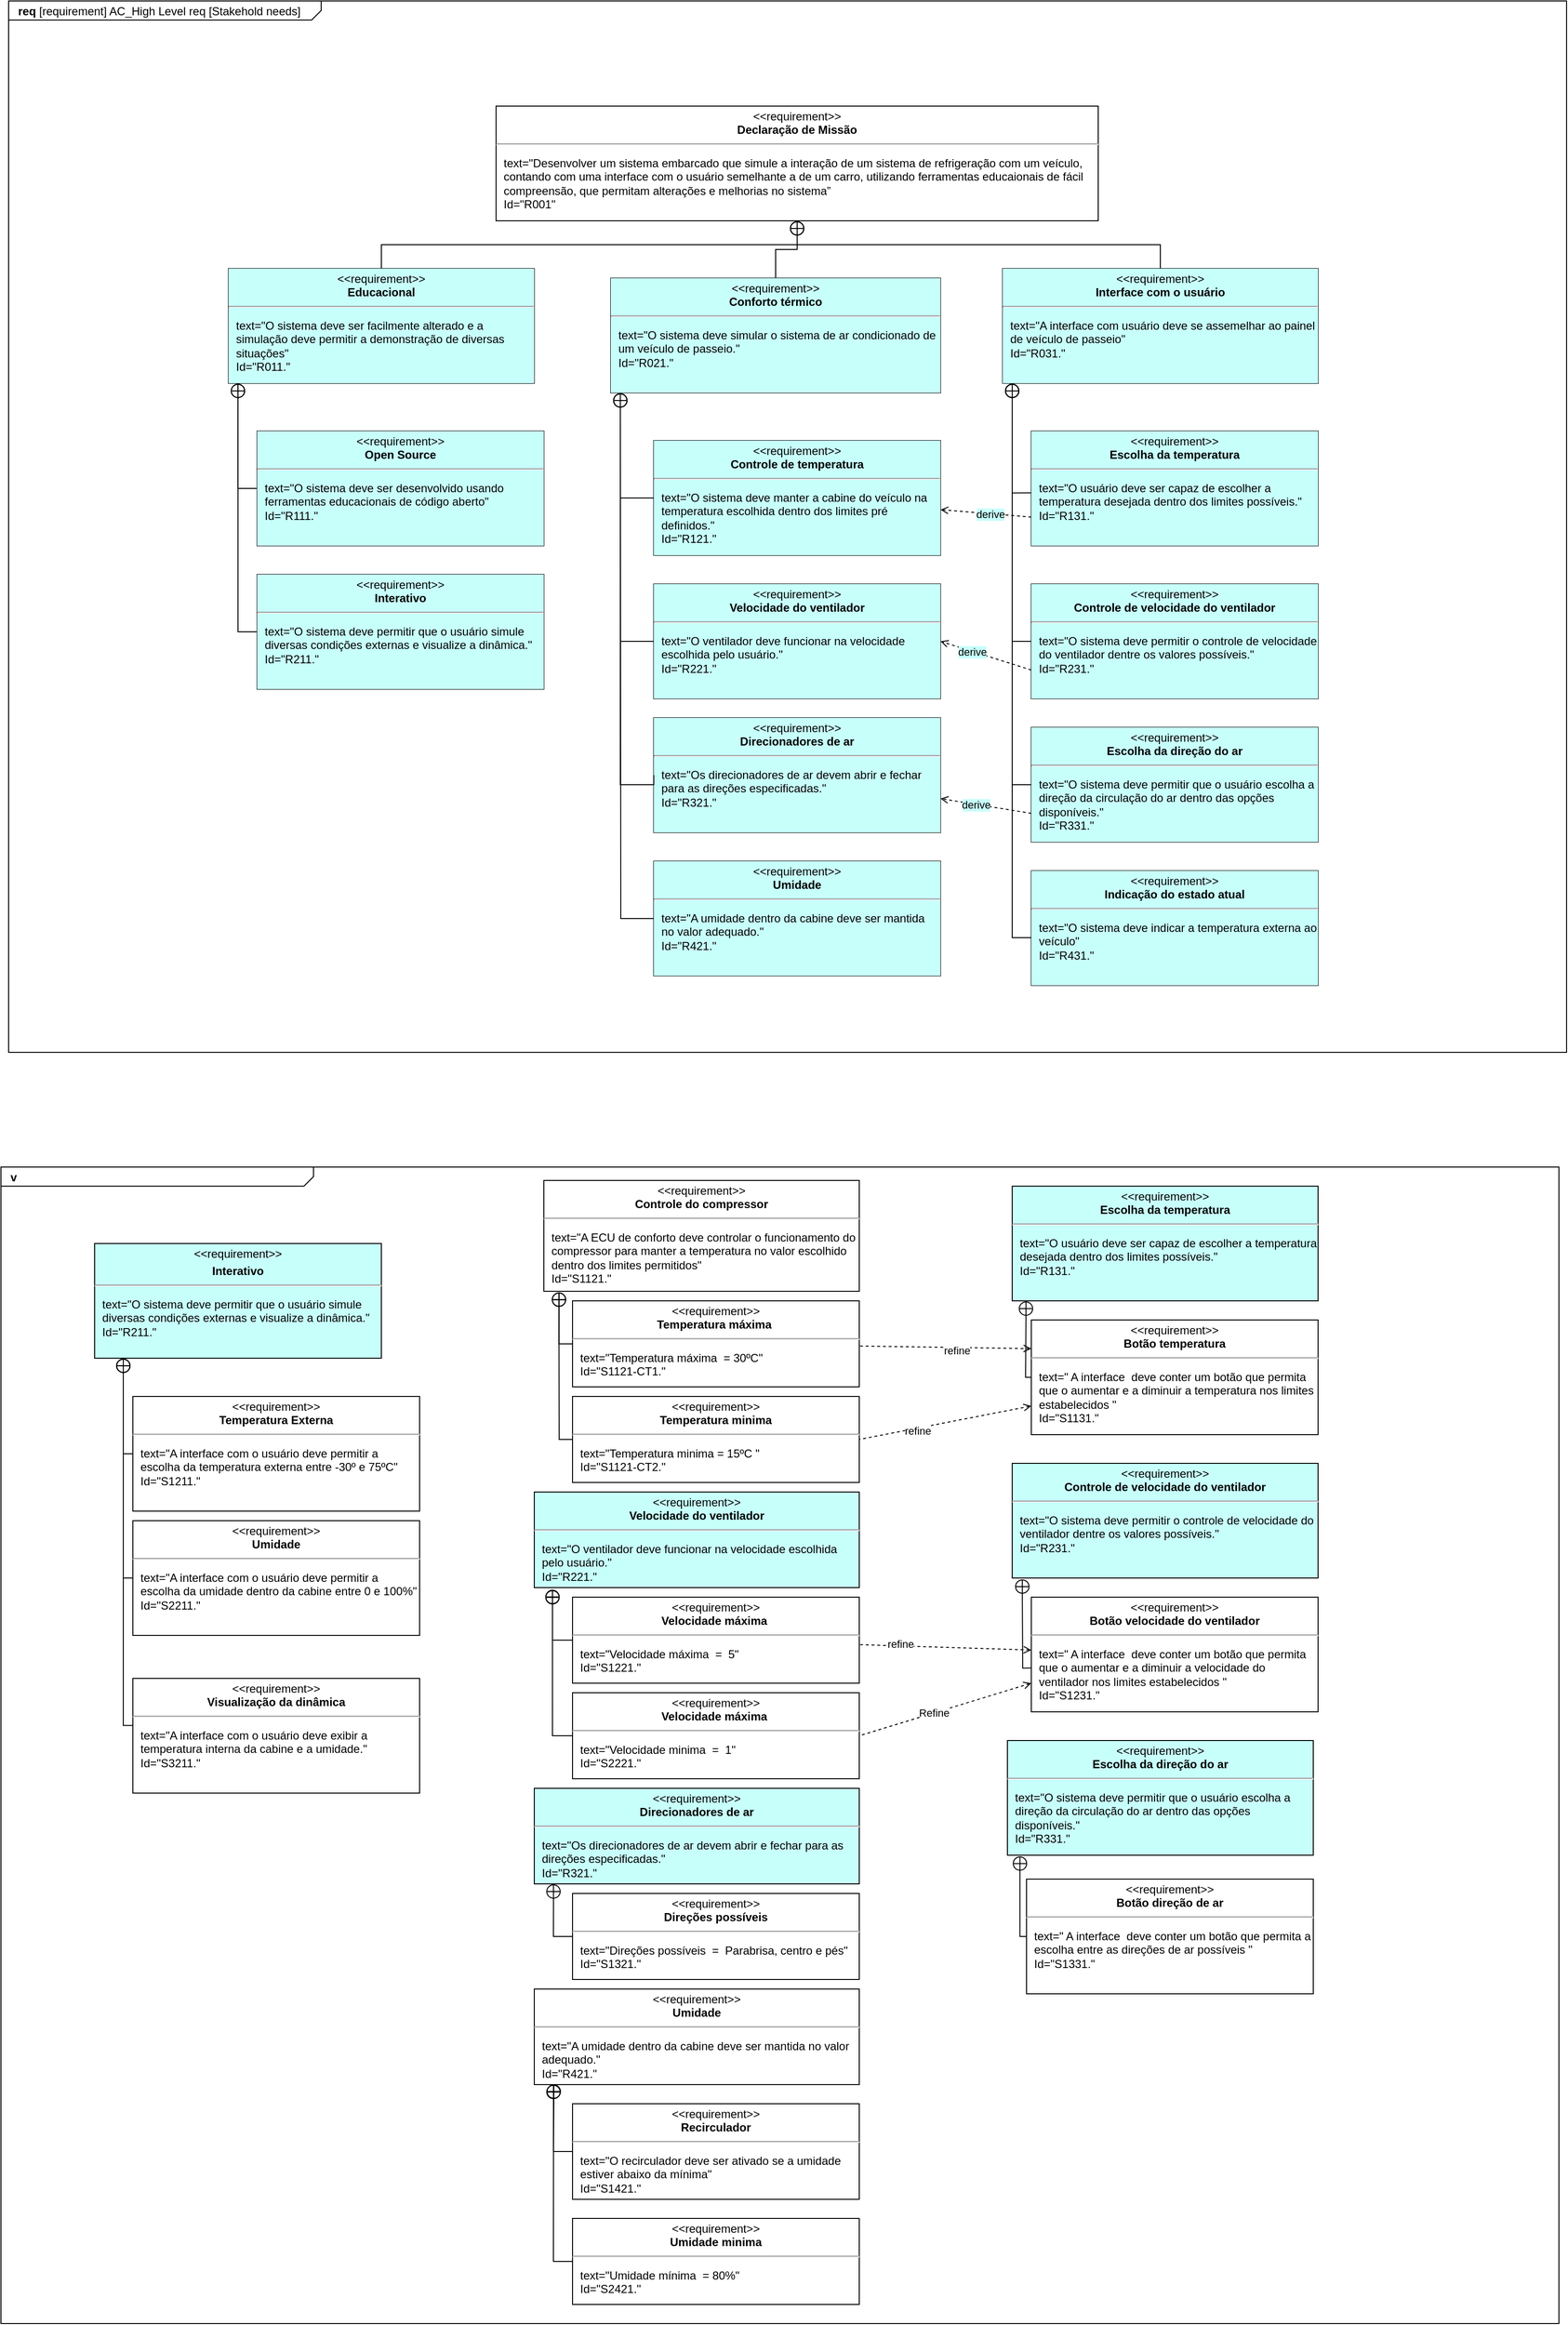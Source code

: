 <mxfile version="15.8.3" type="github">
  <diagram name="Page-1" id="929967ad-93f9-6ef4-fab6-5d389245f69c">
    <mxGraphModel dx="1673" dy="896" grid="1" gridSize="10" guides="1" tooltips="1" connect="1" arrows="1" fold="1" page="1" pageScale="1.5" pageWidth="1169" pageHeight="826" background="none" math="0" shadow="0">
      <root>
        <mxCell id="0" style=";html=1;" />
        <mxCell id="1" style=";html=1;" parent="0" />
        <mxCell id="0hMe8zT--C_qmLiAyMyf-45" value="&lt;p style=&quot;margin: 0px ; margin-top: 4px ; margin-left: 10px ; text-align: left&quot;&gt;&lt;b&gt;v&lt;/b&gt;&lt;/p&gt;" style="html=1;strokeWidth=1;shape=mxgraph.sysml.package;html=1;overflow=fill;whiteSpace=wrap;fillColor=none;gradientColor=none;fontSize=12;align=center;labelX=327.64;" parent="1" vertex="1">
          <mxGeometry x="62" y="1270" width="1630" height="1210" as="geometry" />
        </mxCell>
        <mxCell id="1672d66443f91eb5-1" value="&lt;p style=&quot;margin: 0px ; margin-top: 4px ; margin-left: 10px ; text-align: left&quot;&gt;&lt;b&gt;req&lt;/b&gt;&amp;nbsp;[requirement] AC_High Level req [Stakehold needs]&lt;/p&gt;" style="html=1;strokeWidth=1;shape=mxgraph.sysml.package;html=1;overflow=fill;whiteSpace=wrap;fillColor=none;gradientColor=none;fontSize=12;align=center;labelX=327.64;" parent="1" vertex="1">
          <mxGeometry x="70" y="50" width="1630" height="1100" as="geometry" />
        </mxCell>
        <mxCell id="0hMe8zT--C_qmLiAyMyf-6" style="edgeStyle=orthogonalEdgeStyle;rounded=0;orthogonalLoop=1;jettySize=auto;html=1;endArrow=none;endFill=0;startArrow=circlePlus;startFill=0;labelBackgroundColor=#C7FFFB;" parent="1" source="0hMe8zT--C_qmLiAyMyf-1" target="0hMe8zT--C_qmLiAyMyf-4" edge="1">
          <mxGeometry relative="1" as="geometry" />
        </mxCell>
        <mxCell id="0hMe8zT--C_qmLiAyMyf-8" style="edgeStyle=orthogonalEdgeStyle;rounded=0;orthogonalLoop=1;jettySize=auto;html=1;entryX=0.5;entryY=0;entryDx=0;entryDy=0;startArrow=circlePlus;startFill=0;endArrow=none;endFill=0;labelBackgroundColor=#C7FFFB;" parent="1" source="0hMe8zT--C_qmLiAyMyf-1" target="0hMe8zT--C_qmLiAyMyf-5" edge="1">
          <mxGeometry relative="1" as="geometry" />
        </mxCell>
        <mxCell id="0hMe8zT--C_qmLiAyMyf-9" style="edgeStyle=orthogonalEdgeStyle;rounded=0;orthogonalLoop=1;jettySize=auto;html=1;startArrow=circlePlus;startFill=0;endArrow=none;endFill=0;labelBackgroundColor=#C7FFFB;" parent="1" source="0hMe8zT--C_qmLiAyMyf-1" target="0hMe8zT--C_qmLiAyMyf-2" edge="1">
          <mxGeometry relative="1" as="geometry" />
        </mxCell>
        <mxCell id="0hMe8zT--C_qmLiAyMyf-1" value="&lt;p style=&quot;margin: 0px ; margin-top: 4px ; text-align: center&quot;&gt;&amp;lt;&amp;lt;requirement&amp;gt;&amp;gt;&lt;br&gt;&lt;b&gt;Declaração de Missão&lt;/b&gt;&lt;/p&gt;&lt;hr&gt;&lt;p&gt;&lt;/p&gt;&lt;p style=&quot;margin: 0px ; margin-left: 8px ; text-align: left&quot;&gt;text=&quot;Desenvolver um sistema embarcado que simule a interação de um sistema de refrigeração com um veículo, contando com uma interface com o usuário semelhante a de um carro, utilizando ferramentas educaionais de fácil compreensão, que permitam alterações e melhorias no sistema”&lt;br&gt;Id=&quot;R001&quot;&lt;/p&gt;" style="shape=rect;overflow=fill;html=1;whiteSpace=wrap;align=center;" parent="1" vertex="1">
          <mxGeometry x="580" y="160" width="630" height="120" as="geometry" />
        </mxCell>
        <mxCell id="0hMe8zT--C_qmLiAyMyf-35" style="edgeStyle=orthogonalEdgeStyle;rounded=0;orthogonalLoop=1;jettySize=auto;html=1;entryX=0;entryY=0.5;entryDx=0;entryDy=0;startArrow=circlePlus;startFill=0;endArrow=none;endFill=0;exitX=0.031;exitY=1;exitDx=0;exitDy=0;exitPerimeter=0;labelBackgroundColor=#C7FFFB;" parent="1" source="0hMe8zT--C_qmLiAyMyf-2" target="0hMe8zT--C_qmLiAyMyf-32" edge="1">
          <mxGeometry relative="1" as="geometry">
            <mxPoint x="310" y="460" as="sourcePoint" />
            <Array as="points">
              <mxPoint x="310" y="560" />
            </Array>
          </mxGeometry>
        </mxCell>
        <mxCell id="0hMe8zT--C_qmLiAyMyf-36" style="edgeStyle=orthogonalEdgeStyle;rounded=0;orthogonalLoop=1;jettySize=auto;html=1;entryX=0;entryY=0.5;entryDx=0;entryDy=0;startArrow=circlePlus;startFill=0;endArrow=none;endFill=0;labelBackgroundColor=#C7FFFB;" parent="1" source="0hMe8zT--C_qmLiAyMyf-2" target="0hMe8zT--C_qmLiAyMyf-33" edge="1">
          <mxGeometry relative="1" as="geometry">
            <Array as="points">
              <mxPoint x="310" y="710" />
            </Array>
          </mxGeometry>
        </mxCell>
        <mxCell id="0hMe8zT--C_qmLiAyMyf-2" value="&lt;p style=&quot;margin: 0px ; margin-top: 4px ; text-align: center&quot;&gt;&amp;lt;&amp;lt;requirement&amp;gt;&amp;gt;&lt;br&gt;&lt;b&gt;Educacional&lt;/b&gt;&lt;/p&gt;&lt;hr&gt;&lt;p&gt;&lt;/p&gt;&lt;p style=&quot;margin: 0px ; margin-left: 8px ; text-align: left&quot;&gt;text=&quot;O sistema deve ser facilmente alterado e a simulação deve permitir a demonstração de diversas situações&quot;&lt;br&gt;Id=&quot;R011.&quot;&lt;/p&gt;" style="shape=rect;overflow=fill;html=1;whiteSpace=wrap;align=center;labelBackgroundColor=#C7FFFB;" parent="1" vertex="1">
          <mxGeometry x="300" y="330" width="320" height="120" as="geometry" />
        </mxCell>
        <mxCell id="0hMe8zT--C_qmLiAyMyf-26" style="edgeStyle=orthogonalEdgeStyle;rounded=0;orthogonalLoop=1;jettySize=auto;html=1;entryX=0;entryY=0.5;entryDx=0;entryDy=0;startArrow=circlePlus;startFill=0;endArrow=none;endFill=0;labelBackgroundColor=#C7FFFB;" parent="1" source="0hMe8zT--C_qmLiAyMyf-4" target="0hMe8zT--C_qmLiAyMyf-13" edge="1">
          <mxGeometry relative="1" as="geometry">
            <Array as="points">
              <mxPoint x="710" y="720" />
            </Array>
          </mxGeometry>
        </mxCell>
        <mxCell id="0hMe8zT--C_qmLiAyMyf-27" style="edgeStyle=orthogonalEdgeStyle;rounded=0;orthogonalLoop=1;jettySize=auto;html=1;startArrow=none;startFill=0;endArrow=none;endFill=0;labelBackgroundColor=#C7FFFB;" parent="1" source="0hMe8zT--C_qmLiAyMyf-10" edge="1">
          <mxGeometry relative="1" as="geometry">
            <mxPoint x="710.0" y="470" as="targetPoint" />
            <Array as="points">
              <mxPoint x="710" y="570" />
            </Array>
          </mxGeometry>
        </mxCell>
        <mxCell id="0hMe8zT--C_qmLiAyMyf-4" value="&lt;p style=&quot;margin: 0px ; margin-top: 4px ; text-align: center&quot;&gt;&amp;lt;&amp;lt;requirement&amp;gt;&amp;gt;&lt;br&gt;&lt;b&gt;Conforto térmico&lt;/b&gt;&lt;/p&gt;&lt;hr&gt;&lt;p&gt;&lt;/p&gt;&lt;p style=&quot;margin: 0px ; margin-left: 8px ; text-align: left&quot;&gt;text=&quot;O sistema deve simular o sistema de ar condicionado de um veículo de passeio.&quot;&lt;br&gt;Id=&quot;R021.&quot;&lt;/p&gt;" style="shape=rect;overflow=fill;html=1;whiteSpace=wrap;align=center;labelBackgroundColor=#C7FFFB;" parent="1" vertex="1">
          <mxGeometry x="700" y="340" width="345" height="120" as="geometry" />
        </mxCell>
        <mxCell id="0hMe8zT--C_qmLiAyMyf-28" style="edgeStyle=orthogonalEdgeStyle;rounded=0;orthogonalLoop=1;jettySize=auto;html=1;entryX=0.004;entryY=0.539;entryDx=0;entryDy=0;entryPerimeter=0;startArrow=circlePlus;startFill=0;endArrow=none;endFill=0;labelBackgroundColor=#C7FFFB;" parent="1" source="0hMe8zT--C_qmLiAyMyf-5" target="0hMe8zT--C_qmLiAyMyf-15" edge="1">
          <mxGeometry relative="1" as="geometry">
            <Array as="points">
              <mxPoint x="1120" y="565" />
            </Array>
          </mxGeometry>
        </mxCell>
        <mxCell id="0hMe8zT--C_qmLiAyMyf-29" style="edgeStyle=orthogonalEdgeStyle;rounded=0;orthogonalLoop=1;jettySize=auto;html=1;entryX=0;entryY=0.5;entryDx=0;entryDy=0;startArrow=circlePlus;startFill=0;endArrow=none;endFill=0;labelBackgroundColor=#C7FFFB;" parent="1" source="0hMe8zT--C_qmLiAyMyf-5" target="0hMe8zT--C_qmLiAyMyf-11" edge="1">
          <mxGeometry relative="1" as="geometry">
            <Array as="points">
              <mxPoint x="1120" y="720" />
            </Array>
          </mxGeometry>
        </mxCell>
        <mxCell id="0hMe8zT--C_qmLiAyMyf-30" style="edgeStyle=orthogonalEdgeStyle;rounded=0;orthogonalLoop=1;jettySize=auto;html=1;entryX=0;entryY=0.5;entryDx=0;entryDy=0;startArrow=circlePlus;startFill=0;endArrow=none;endFill=0;labelBackgroundColor=#C7FFFB;" parent="1" source="0hMe8zT--C_qmLiAyMyf-5" target="0hMe8zT--C_qmLiAyMyf-12" edge="1">
          <mxGeometry relative="1" as="geometry">
            <Array as="points">
              <mxPoint x="1120" y="870" />
            </Array>
          </mxGeometry>
        </mxCell>
        <mxCell id="0hMe8zT--C_qmLiAyMyf-31" style="edgeStyle=orthogonalEdgeStyle;rounded=0;orthogonalLoop=1;jettySize=auto;html=1;entryX=0;entryY=0.5;entryDx=0;entryDy=0;startArrow=circlePlus;startFill=0;endArrow=none;endFill=0;labelBackgroundColor=#C7FFFB;" parent="1" source="0hMe8zT--C_qmLiAyMyf-5" target="0hMe8zT--C_qmLiAyMyf-16" edge="1">
          <mxGeometry relative="1" as="geometry">
            <Array as="points">
              <mxPoint x="1120" y="1030" />
            </Array>
          </mxGeometry>
        </mxCell>
        <mxCell id="0hMe8zT--C_qmLiAyMyf-5" value="&lt;p style=&quot;margin: 0px ; margin-top: 4px ; text-align: center&quot;&gt;&amp;lt;&amp;lt;requirement&amp;gt;&amp;gt;&lt;br&gt;&lt;b&gt;Interface com o usuário&lt;/b&gt;&lt;/p&gt;&lt;hr&gt;&lt;p&gt;&lt;/p&gt;&lt;p style=&quot;margin: 0px ; margin-left: 8px ; text-align: left&quot;&gt;text=&quot;A interface com usuário deve se assemelhar ao painel de veículo de passeio&quot;&lt;br&gt;Id=&quot;R031.&quot;&lt;/p&gt;" style="shape=rect;overflow=fill;html=1;whiteSpace=wrap;align=center;labelBackgroundColor=#C7FFFB;" parent="1" vertex="1">
          <mxGeometry x="1110" y="330" width="330" height="120" as="geometry" />
        </mxCell>
        <mxCell id="0hMe8zT--C_qmLiAyMyf-10" value="&lt;p style=&quot;margin: 0px ; margin-top: 4px ; text-align: center&quot;&gt;&amp;lt;&amp;lt;requirement&amp;gt;&amp;gt;&lt;br&gt;&lt;b&gt;Controle de temperatura&lt;/b&gt;&lt;/p&gt;&lt;hr&gt;&lt;p&gt;&lt;/p&gt;&lt;p style=&quot;margin: 0px ; margin-left: 8px ; text-align: left&quot;&gt;text=&quot;O sistema deve manter a cabine do veículo na temperatura escolhida dentro dos limites pré definidos.&quot;&lt;br&gt;Id=&quot;R121.&quot;&lt;/p&gt;" style="shape=rect;overflow=fill;html=1;whiteSpace=wrap;align=center;labelBackgroundColor=#C7FFFB;" parent="1" vertex="1">
          <mxGeometry x="745" y="510" width="300" height="120" as="geometry" />
        </mxCell>
        <mxCell id="0hMe8zT--C_qmLiAyMyf-39" style="edgeStyle=none;rounded=0;orthogonalLoop=1;jettySize=auto;html=1;exitX=0;exitY=0.75;exitDx=0;exitDy=0;entryX=1;entryY=0.5;entryDx=0;entryDy=0;dashed=1;startArrow=none;startFill=0;endArrow=open;endFill=0;labelBackgroundColor=#C7FFFB;" parent="1" source="0hMe8zT--C_qmLiAyMyf-11" target="0hMe8zT--C_qmLiAyMyf-13" edge="1">
          <mxGeometry relative="1" as="geometry" />
        </mxCell>
        <mxCell id="0hMe8zT--C_qmLiAyMyf-40" value="derive" style="edgeLabel;html=1;align=center;verticalAlign=middle;resizable=0;points=[];labelBackgroundColor=#C7FFFB;" parent="0hMe8zT--C_qmLiAyMyf-39" vertex="1" connectable="0">
          <mxGeometry x="0.31" relative="1" as="geometry">
            <mxPoint as="offset" />
          </mxGeometry>
        </mxCell>
        <mxCell id="0hMe8zT--C_qmLiAyMyf-11" value="&lt;p style=&quot;margin: 0px ; margin-top: 4px ; text-align: center&quot;&gt;&amp;lt;&amp;lt;requirement&amp;gt;&amp;gt;&lt;br&gt;&lt;b&gt;Controle de velocidade do ventilador&lt;/b&gt;&lt;/p&gt;&lt;hr&gt;&lt;p&gt;&lt;/p&gt;&lt;p style=&quot;margin: 0px ; margin-left: 8px ; text-align: left&quot;&gt;text=&quot;O sistema deve permitir o controle de velocidade do ventilador dentre os valores possíveis.&quot;&lt;br&gt;Id=&quot;R231.&quot;&lt;/p&gt;" style="shape=rect;overflow=fill;html=1;whiteSpace=wrap;align=center;labelBackgroundColor=#C7FFFB;" parent="1" vertex="1">
          <mxGeometry x="1140" y="660" width="300" height="120" as="geometry" />
        </mxCell>
        <mxCell id="0hMe8zT--C_qmLiAyMyf-41" style="edgeStyle=none;rounded=0;orthogonalLoop=1;jettySize=auto;html=1;exitX=0;exitY=0.75;exitDx=0;exitDy=0;dashed=1;startArrow=none;startFill=0;endArrow=open;endFill=0;labelBackgroundColor=#C7FFFB;" parent="1" source="0hMe8zT--C_qmLiAyMyf-12" target="0hMe8zT--C_qmLiAyMyf-14" edge="1">
          <mxGeometry relative="1" as="geometry" />
        </mxCell>
        <mxCell id="0hMe8zT--C_qmLiAyMyf-43" value="derive" style="edgeLabel;html=1;align=center;verticalAlign=middle;resizable=0;points=[];labelBackgroundColor=#C7FFFB;" parent="0hMe8zT--C_qmLiAyMyf-41" vertex="1" connectable="0">
          <mxGeometry x="0.23" relative="1" as="geometry">
            <mxPoint as="offset" />
          </mxGeometry>
        </mxCell>
        <mxCell id="0hMe8zT--C_qmLiAyMyf-12" value="&lt;p style=&quot;margin: 0px ; margin-top: 4px ; text-align: center&quot;&gt;&amp;lt;&amp;lt;requirement&amp;gt;&amp;gt;&lt;br&gt;&lt;b&gt;Escolha da direção do ar&lt;/b&gt;&lt;/p&gt;&lt;hr&gt;&lt;p&gt;&lt;/p&gt;&lt;p style=&quot;margin: 0px ; margin-left: 8px ; text-align: left&quot;&gt;text=&quot;O sistema deve permitir que o usuário escolha a direção da circulação do ar dentro das opções disponíveis.&quot;&lt;br&gt;Id=&quot;R331.&quot;&lt;/p&gt;" style="shape=rect;overflow=fill;html=1;whiteSpace=wrap;align=center;labelBackgroundColor=#C7FFFB;" parent="1" vertex="1">
          <mxGeometry x="1140" y="810" width="300" height="120" as="geometry" />
        </mxCell>
        <mxCell id="0hMe8zT--C_qmLiAyMyf-13" value="&lt;p style=&quot;margin: 0px ; margin-top: 4px ; text-align: center&quot;&gt;&amp;lt;&amp;lt;requirement&amp;gt;&amp;gt;&lt;br&gt;&lt;b&gt;Velocidade do ventilador&lt;/b&gt;&lt;/p&gt;&lt;hr&gt;&lt;p&gt;&lt;/p&gt;&lt;p style=&quot;margin: 0px ; margin-left: 8px ; text-align: left&quot;&gt;text=&quot;O ventilador deve funcionar na velocidade escolhida pelo usuário.&quot;&lt;br&gt;Id=&quot;R221.&quot;&lt;/p&gt;" style="shape=rect;overflow=fill;html=1;whiteSpace=wrap;align=center;labelBackgroundColor=#C7FFFB;" parent="1" vertex="1">
          <mxGeometry x="745" y="660" width="300" height="120" as="geometry" />
        </mxCell>
        <mxCell id="0hMe8zT--C_qmLiAyMyf-14" value="&lt;p style=&quot;margin: 0px ; margin-top: 4px ; text-align: center&quot;&gt;&amp;lt;&amp;lt;requirement&amp;gt;&amp;gt;&lt;br&gt;&lt;b&gt;Direcionadores de ar&lt;/b&gt;&lt;/p&gt;&lt;hr&gt;&lt;p&gt;&lt;/p&gt;&lt;p style=&quot;margin: 0px ; margin-left: 8px ; text-align: left&quot;&gt;text=&quot;Os direcionadores de ar devem abrir e fechar para as direções especificadas.&quot;&lt;br&gt;Id=&quot;R321.&quot;&lt;/p&gt;" style="shape=rect;overflow=fill;html=1;whiteSpace=wrap;align=center;labelBackgroundColor=#C7FFFB;" parent="1" vertex="1">
          <mxGeometry x="745" y="800" width="300" height="120" as="geometry" />
        </mxCell>
        <mxCell id="0hMe8zT--C_qmLiAyMyf-37" style="rounded=0;orthogonalLoop=1;jettySize=auto;html=1;exitX=0;exitY=0.75;exitDx=0;exitDy=0;startArrow=none;startFill=0;endArrow=open;endFill=0;dashed=1;labelBackgroundColor=#C7FFFB;" parent="1" source="0hMe8zT--C_qmLiAyMyf-15" target="0hMe8zT--C_qmLiAyMyf-10" edge="1">
          <mxGeometry relative="1" as="geometry" />
        </mxCell>
        <mxCell id="0hMe8zT--C_qmLiAyMyf-38" value="derive" style="edgeLabel;html=1;align=center;verticalAlign=middle;resizable=0;points=[];labelBackgroundColor=#C7FFFB;" parent="0hMe8zT--C_qmLiAyMyf-37" vertex="1" connectable="0">
          <mxGeometry x="-0.096" relative="1" as="geometry">
            <mxPoint as="offset" />
          </mxGeometry>
        </mxCell>
        <mxCell id="0hMe8zT--C_qmLiAyMyf-15" value="&lt;p style=&quot;margin: 0px ; margin-top: 4px ; text-align: center&quot;&gt;&amp;lt;&amp;lt;requirement&amp;gt;&amp;gt;&lt;br&gt;&lt;b&gt;Escolha da temperatura&lt;/b&gt;&lt;/p&gt;&lt;hr&gt;&lt;p&gt;&lt;/p&gt;&lt;p style=&quot;margin: 0px ; margin-left: 8px ; text-align: left&quot;&gt;text=&quot;O usuário deve ser capaz de escolher a temperatura desejada dentro dos limites possíveis.&quot;&lt;br&gt;Id=&quot;R131.&quot;&lt;/p&gt;" style="shape=rect;overflow=fill;html=1;whiteSpace=wrap;align=center;labelBackgroundColor=#C7FFFB;" parent="1" vertex="1">
          <mxGeometry x="1140" y="500" width="300" height="120" as="geometry" />
        </mxCell>
        <mxCell id="0hMe8zT--C_qmLiAyMyf-16" value="&lt;p style=&quot;margin: 0px ; margin-top: 4px ; text-align: center&quot;&gt;&amp;lt;&amp;lt;requirement&amp;gt;&amp;gt;&lt;br&gt;&lt;b&gt;Indicação do estado atual&lt;/b&gt;&lt;/p&gt;&lt;hr&gt;&lt;p&gt;&lt;/p&gt;&lt;p style=&quot;margin: 0px ; margin-left: 8px ; text-align: left&quot;&gt;text=&quot;O sistema deve indicar a temperatura externa ao veículo&quot;&lt;br&gt;Id=&quot;R431.&quot;&lt;/p&gt;" style="shape=rect;overflow=fill;html=1;whiteSpace=wrap;align=center;labelBackgroundColor=#C7FFFB;" parent="1" vertex="1">
          <mxGeometry x="1140" y="960" width="300" height="120" as="geometry" />
        </mxCell>
        <mxCell id="0hMe8zT--C_qmLiAyMyf-23" style="edgeStyle=orthogonalEdgeStyle;rounded=0;orthogonalLoop=1;jettySize=auto;html=1;entryX=0.198;entryY=1.024;entryDx=0;entryDy=0;entryPerimeter=0;startArrow=none;startFill=0;endArrow=circlePlus;endFill=0;exitX=0;exitY=0.5;exitDx=0;exitDy=0;labelBackgroundColor=#C7FFFB;" parent="1" source="0hMe8zT--C_qmLiAyMyf-14" edge="1">
          <mxGeometry relative="1" as="geometry">
            <mxPoint x="735" y="570" as="sourcePoint" />
            <mxPoint x="710" y="460.0" as="targetPoint" />
            <Array as="points">
              <mxPoint x="710" y="870" />
            </Array>
          </mxGeometry>
        </mxCell>
        <mxCell id="0hMe8zT--C_qmLiAyMyf-24" value="&lt;br&gt;" style="edgeLabel;html=1;align=center;verticalAlign=middle;resizable=0;points=[];labelBackgroundColor=#C7FFFB;" parent="0hMe8zT--C_qmLiAyMyf-23" vertex="1" connectable="0">
          <mxGeometry x="0.122" y="-2" relative="1" as="geometry">
            <mxPoint as="offset" />
          </mxGeometry>
        </mxCell>
        <mxCell id="0hMe8zT--C_qmLiAyMyf-32" value="&lt;p style=&quot;margin: 0px ; margin-top: 4px ; text-align: center&quot;&gt;&amp;lt;&amp;lt;requirement&amp;gt;&amp;gt;&lt;br&gt;&lt;b&gt;Open Source&lt;/b&gt;&lt;/p&gt;&lt;hr&gt;&lt;p&gt;&lt;/p&gt;&lt;p style=&quot;margin: 0px ; margin-left: 8px ; text-align: left&quot;&gt;text=&quot;O sistema deve ser desenvolvido usando ferramentas educacionais de código aberto&quot;&lt;br&gt;Id=&quot;R111.&quot;&lt;/p&gt;" style="shape=rect;overflow=fill;html=1;whiteSpace=wrap;align=center;labelBackgroundColor=#C7FFFB;" parent="1" vertex="1">
          <mxGeometry x="330" y="500" width="300" height="120" as="geometry" />
        </mxCell>
        <mxCell id="0hMe8zT--C_qmLiAyMyf-33" value="&lt;p style=&quot;margin: 0px ; margin-top: 4px ; text-align: center&quot;&gt;&amp;lt;&amp;lt;requirement&amp;gt;&amp;gt;&lt;br&gt;&lt;b&gt;Interativo&lt;/b&gt;&lt;/p&gt;&lt;hr&gt;&lt;p&gt;&lt;/p&gt;&lt;p style=&quot;margin: 0px ; margin-left: 8px ; text-align: left&quot;&gt;text=&quot;O sistema deve permitir que o usuário simule diversas condições externas e visualize a dinâmica.&quot;&lt;br&gt;Id=&quot;R211.&quot;&lt;/p&gt;" style="shape=rect;overflow=fill;html=1;whiteSpace=wrap;align=center;labelBackgroundColor=#C7FFFB;" parent="1" vertex="1">
          <mxGeometry x="330" y="650" width="300" height="120" as="geometry" />
        </mxCell>
        <mxCell id="Vznqy0p0KqisKGUw4TCo-8" style="edgeStyle=orthogonalEdgeStyle;rounded=0;orthogonalLoop=1;jettySize=auto;html=1;entryX=0;entryY=0.5;entryDx=0;entryDy=0;startArrow=circlePlus;startFill=0;endArrow=none;endFill=0;" edge="1" parent="1" source="0hMe8zT--C_qmLiAyMyf-47" target="0hMe8zT--C_qmLiAyMyf-49">
          <mxGeometry relative="1" as="geometry">
            <Array as="points">
              <mxPoint x="190" y="1700" />
            </Array>
          </mxGeometry>
        </mxCell>
        <mxCell id="Vznqy0p0KqisKGUw4TCo-9" style="edgeStyle=orthogonalEdgeStyle;rounded=0;orthogonalLoop=1;jettySize=auto;html=1;entryX=0;entryY=0.5;entryDx=0;entryDy=0;startArrow=circlePlus;startFill=0;endArrow=none;endFill=0;exitX=0.1;exitY=0.999;exitDx=0;exitDy=0;exitPerimeter=0;" edge="1" parent="1" source="0hMe8zT--C_qmLiAyMyf-47" target="0hMe8zT--C_qmLiAyMyf-48">
          <mxGeometry relative="1" as="geometry">
            <Array as="points">
              <mxPoint x="190" y="1570" />
            </Array>
          </mxGeometry>
        </mxCell>
        <mxCell id="Vznqy0p0KqisKGUw4TCo-10" style="edgeStyle=orthogonalEdgeStyle;rounded=0;orthogonalLoop=1;jettySize=auto;html=1;entryX=0;entryY=0.41;entryDx=0;entryDy=0;entryPerimeter=0;startArrow=circlePlus;startFill=0;endArrow=none;endFill=0;" edge="1" parent="1" target="0hMe8zT--C_qmLiAyMyf-50">
          <mxGeometry relative="1" as="geometry">
            <mxPoint x="190" y="1470" as="sourcePoint" />
            <Array as="points">
              <mxPoint x="190" y="1854" />
            </Array>
          </mxGeometry>
        </mxCell>
        <mxCell id="0hMe8zT--C_qmLiAyMyf-47" value="&lt;p style=&quot;margin: 0px ; margin-top: 4px ; text-align: center&quot;&gt;&amp;lt;&amp;lt;requirement&amp;gt;&amp;gt;&lt;/p&gt;&lt;p style=&quot;margin: 0px ; margin-top: 4px ; text-align: center&quot;&gt;&lt;b&gt;Interativo&lt;/b&gt;&lt;/p&gt;&lt;hr&gt;&lt;p&gt;&lt;/p&gt;&lt;p style=&quot;margin: 0px ; margin-left: 8px ; text-align: left&quot;&gt;text=&quot;O sistema deve permitir que o usuário simule diversas condições externas e visualize a dinâmica.&quot;&lt;br&gt;Id=&quot;R211.&quot;&lt;/p&gt;" style="shape=rect;overflow=fill;html=1;whiteSpace=wrap;align=center;fillColor=#C7FFFB;" parent="1" vertex="1">
          <mxGeometry x="160" y="1350" width="300" height="120" as="geometry" />
        </mxCell>
        <mxCell id="0hMe8zT--C_qmLiAyMyf-48" value="&lt;p style=&quot;margin: 0px ; margin-top: 4px ; text-align: center&quot;&gt;&amp;lt;&amp;lt;requirement&amp;gt;&amp;gt;&lt;br&gt;&lt;b&gt;Temperatura Externa&lt;/b&gt;&lt;/p&gt;&lt;hr&gt;&lt;p&gt;&lt;/p&gt;&lt;p style=&quot;margin: 0px ; margin-left: 8px ; text-align: left&quot;&gt;text=&quot;A interface com o usuário deve permitir a escolha da temperatura externa entre -30º e 75ºC&quot;&lt;br&gt;Id=&quot;S1211.&quot;&lt;/p&gt;" style="shape=rect;overflow=fill;html=1;whiteSpace=wrap;align=center;" parent="1" vertex="1">
          <mxGeometry x="200" y="1510" width="300" height="120" as="geometry" />
        </mxCell>
        <mxCell id="0hMe8zT--C_qmLiAyMyf-49" value="&lt;p style=&quot;margin: 0px ; margin-top: 4px ; text-align: center&quot;&gt;&amp;lt;&amp;lt;requirement&amp;gt;&amp;gt;&lt;br&gt;&lt;b&gt;Umidade&lt;/b&gt;&lt;/p&gt;&lt;hr&gt;&lt;p&gt;&lt;/p&gt;&lt;p style=&quot;margin: 0px ; margin-left: 8px ; text-align: left&quot;&gt;text=&quot;A interface com o usuário deve permitir a escolha da umidade dentro da cabine entre 0 e 100%&quot;&lt;br&gt;Id=&quot;S2211.&quot;&lt;/p&gt;" style="shape=rect;overflow=fill;html=1;whiteSpace=wrap;align=center;" parent="1" vertex="1">
          <mxGeometry x="200" y="1640" width="300" height="120" as="geometry" />
        </mxCell>
        <mxCell id="0hMe8zT--C_qmLiAyMyf-50" value="&lt;p style=&quot;margin: 0px ; margin-top: 4px ; text-align: center&quot;&gt;&amp;lt;&amp;lt;requirement&amp;gt;&amp;gt;&lt;br&gt;&lt;b&gt;Visualização da dinâmica&lt;/b&gt;&lt;/p&gt;&lt;hr&gt;&lt;p&gt;&lt;/p&gt;&lt;p style=&quot;margin: 0px ; margin-left: 8px ; text-align: left&quot;&gt;text=&quot;A interface com o usuário deve exibir a temperatura interna da cabine e a umidade.&quot;&lt;br&gt;Id=&quot;S3211.&quot;&lt;/p&gt;" style="shape=rect;overflow=fill;html=1;whiteSpace=wrap;align=center;" parent="1" vertex="1">
          <mxGeometry x="200" y="1805" width="300" height="120" as="geometry" />
        </mxCell>
        <mxCell id="Vznqy0p0KqisKGUw4TCo-11" style="edgeStyle=orthogonalEdgeStyle;rounded=0;orthogonalLoop=1;jettySize=auto;html=1;exitX=0.048;exitY=1.007;exitDx=0;exitDy=0;entryX=0;entryY=0.5;entryDx=0;entryDy=0;startArrow=circlePlus;startFill=0;endArrow=none;endFill=0;exitPerimeter=0;" edge="1" parent="1" source="0hMe8zT--C_qmLiAyMyf-51" target="0hMe8zT--C_qmLiAyMyf-53">
          <mxGeometry relative="1" as="geometry">
            <Array as="points">
              <mxPoint x="646" y="1455" />
            </Array>
          </mxGeometry>
        </mxCell>
        <mxCell id="Vznqy0p0KqisKGUw4TCo-13" style="edgeStyle=orthogonalEdgeStyle;rounded=0;orthogonalLoop=1;jettySize=auto;html=1;entryX=0;entryY=0.5;entryDx=0;entryDy=0;startArrow=circlePlus;startFill=0;endArrow=none;endFill=0;exitX=0.048;exitY=1.006;exitDx=0;exitDy=0;exitPerimeter=0;" edge="1" parent="1" source="0hMe8zT--C_qmLiAyMyf-51" target="0hMe8zT--C_qmLiAyMyf-54">
          <mxGeometry relative="1" as="geometry">
            <Array as="points">
              <mxPoint x="646" y="1455" />
              <mxPoint x="646" y="1555" />
            </Array>
          </mxGeometry>
        </mxCell>
        <mxCell id="0hMe8zT--C_qmLiAyMyf-51" value="&lt;p style=&quot;margin: 0px ; margin-top: 4px ; text-align: center&quot;&gt;&amp;lt;&amp;lt;requirement&amp;gt;&amp;gt;&lt;br&gt;&lt;b&gt;Controle do compressor&lt;/b&gt;&lt;/p&gt;&lt;hr&gt;&lt;p&gt;&lt;/p&gt;&lt;p style=&quot;margin: 0px ; margin-left: 8px ; text-align: left&quot;&gt;text=&quot;A ECU de conforto deve controlar o funcionamento do compressor para manter a temperatura no valor escolhido dentro dos limites permitidos&quot;&lt;br&gt;Id=&quot;S1121.&quot;&lt;/p&gt;" style="shape=rect;overflow=fill;html=1;whiteSpace=wrap;align=center;" parent="1" vertex="1">
          <mxGeometry x="630" y="1284" width="330" height="116" as="geometry" />
        </mxCell>
        <mxCell id="Vznqy0p0KqisKGUw4TCo-23" style="edgeStyle=orthogonalEdgeStyle;rounded=0;orthogonalLoop=1;jettySize=auto;html=1;entryX=0;entryY=0.5;entryDx=0;entryDy=0;startArrow=circlePlus;startFill=0;endArrow=none;endFill=0;exitX=0.045;exitY=1.001;exitDx=0;exitDy=0;exitPerimeter=0;" edge="1" parent="1" source="0hMe8zT--C_qmLiAyMyf-52" target="0hMe8zT--C_qmLiAyMyf-70">
          <mxGeometry relative="1" as="geometry">
            <Array as="points">
              <mxPoint x="1134" y="1430" />
              <mxPoint x="1134" y="1490" />
            </Array>
          </mxGeometry>
        </mxCell>
        <mxCell id="0hMe8zT--C_qmLiAyMyf-52" value="&lt;p style=&quot;margin: 0px ; margin-top: 4px ; text-align: center&quot;&gt;&amp;lt;&amp;lt;requirement&amp;gt;&amp;gt;&lt;br&gt;&lt;b&gt;Escolha da temperatura&lt;/b&gt;&lt;/p&gt;&lt;hr&gt;&lt;p&gt;&lt;/p&gt;&lt;p style=&quot;margin: 0px ; margin-left: 8px ; text-align: left&quot;&gt;text=&quot;O usuário deve ser capaz de escolher a temperatura desejada dentro dos limites possíveis.&quot;&lt;br&gt;Id=&quot;R131.&quot;&lt;/p&gt;" style="shape=rect;overflow=fill;html=1;whiteSpace=wrap;align=center;fillColor=#C7FFFB;" parent="1" vertex="1">
          <mxGeometry x="1120" y="1290" width="320" height="120" as="geometry" />
        </mxCell>
        <mxCell id="0hMe8zT--C_qmLiAyMyf-53" value="&lt;p style=&quot;margin: 0px ; margin-top: 4px ; text-align: center&quot;&gt;&amp;lt;&amp;lt;requirement&amp;gt;&amp;gt;&lt;br&gt;&lt;b&gt;Temperatura máxima&amp;nbsp;&lt;/b&gt;&lt;/p&gt;&lt;hr&gt;&lt;p&gt;&lt;/p&gt;&lt;p style=&quot;margin: 0px ; margin-left: 8px ; text-align: left&quot;&gt;text=&quot;Temperatura máxima&amp;nbsp; = 30ºC&quot;&lt;br&gt;Id=&quot;S1121-CT1.&quot;&lt;/p&gt;" style="shape=rect;overflow=fill;html=1;whiteSpace=wrap;align=center;" parent="1" vertex="1">
          <mxGeometry x="660" y="1410" width="300" height="90" as="geometry" />
        </mxCell>
        <mxCell id="0hMe8zT--C_qmLiAyMyf-54" value="&lt;p style=&quot;margin: 0px ; margin-top: 4px ; text-align: center&quot;&gt;&amp;lt;&amp;lt;requirement&amp;gt;&amp;gt;&lt;br&gt;&lt;b&gt;Temperatura minima&lt;/b&gt;&lt;/p&gt;&lt;hr&gt;&lt;p&gt;&lt;/p&gt;&lt;p style=&quot;margin: 0px ; margin-left: 8px ; text-align: left&quot;&gt;text=&quot;Temperatura minima = 15ºC &quot;&lt;br&gt;Id=&quot;S1121-CT2.&quot;&lt;/p&gt;" style="shape=rect;overflow=fill;html=1;whiteSpace=wrap;align=center;" parent="1" vertex="1">
          <mxGeometry x="660" y="1510" width="300" height="90" as="geometry" />
        </mxCell>
        <mxCell id="Vznqy0p0KqisKGUw4TCo-14" style="edgeStyle=orthogonalEdgeStyle;rounded=0;orthogonalLoop=1;jettySize=auto;html=1;entryX=0;entryY=0.5;entryDx=0;entryDy=0;startArrow=circlePlus;startFill=0;endArrow=none;endFill=0;exitX=0.056;exitY=1.022;exitDx=0;exitDy=0;exitPerimeter=0;" edge="1" parent="1" source="0hMe8zT--C_qmLiAyMyf-55" target="0hMe8zT--C_qmLiAyMyf-57">
          <mxGeometry relative="1" as="geometry" />
        </mxCell>
        <mxCell id="Vznqy0p0KqisKGUw4TCo-18" style="edgeStyle=orthogonalEdgeStyle;rounded=0;orthogonalLoop=1;jettySize=auto;html=1;entryX=0;entryY=0.5;entryDx=0;entryDy=0;startArrow=circlePlus;startFill=0;endArrow=none;endFill=0;exitX=0.056;exitY=1.018;exitDx=0;exitDy=0;exitPerimeter=0;" edge="1" parent="1" source="0hMe8zT--C_qmLiAyMyf-55" target="0hMe8zT--C_qmLiAyMyf-58">
          <mxGeometry relative="1" as="geometry" />
        </mxCell>
        <mxCell id="0hMe8zT--C_qmLiAyMyf-55" value="&lt;p style=&quot;margin: 0px ; margin-top: 4px ; text-align: center&quot;&gt;&amp;lt;&amp;lt;requirement&amp;gt;&amp;gt;&lt;br&gt;&lt;b&gt;Velocidade do ventilador&lt;/b&gt;&lt;/p&gt;&lt;hr&gt;&lt;p&gt;&lt;/p&gt;&lt;p style=&quot;margin: 0px ; margin-left: 8px ; text-align: left&quot;&gt;text=&quot;O ventilador deve funcionar na velocidade escolhida pelo usuário.&quot;&lt;br&gt;Id=&quot;R221.&quot;&lt;/p&gt;" style="shape=rect;overflow=fill;html=1;whiteSpace=wrap;align=center;fillColor=#C7FFFB;" parent="1" vertex="1">
          <mxGeometry x="620" y="1610" width="340" height="100" as="geometry" />
        </mxCell>
        <mxCell id="0hMe8zT--C_qmLiAyMyf-57" value="&lt;p style=&quot;margin: 0px ; margin-top: 4px ; text-align: center&quot;&gt;&amp;lt;&amp;lt;requirement&amp;gt;&amp;gt;&lt;br&gt;&lt;b&gt;Velocidade máxima&amp;nbsp;&lt;/b&gt;&lt;/p&gt;&lt;hr&gt;&lt;p&gt;&lt;/p&gt;&lt;p style=&quot;margin: 0px ; margin-left: 8px ; text-align: left&quot;&gt;text=&quot;Velocidade máxima&amp;nbsp; =&amp;nbsp; 5&quot;&lt;br&gt;Id=&quot;S1221.&quot;&lt;/p&gt;" style="shape=rect;overflow=fill;html=1;whiteSpace=wrap;align=center;" parent="1" vertex="1">
          <mxGeometry x="660" y="1720" width="300" height="90" as="geometry" />
        </mxCell>
        <mxCell id="0hMe8zT--C_qmLiAyMyf-58" value="&lt;p style=&quot;margin: 0px ; margin-top: 4px ; text-align: center&quot;&gt;&amp;lt;&amp;lt;requirement&amp;gt;&amp;gt;&lt;br&gt;&lt;b&gt;Velocidade máxima&amp;nbsp;&lt;/b&gt;&lt;/p&gt;&lt;hr&gt;&lt;p&gt;&lt;/p&gt;&lt;p style=&quot;margin: 0px ; margin-left: 8px ; text-align: left&quot;&gt;text=&quot;Velocidade minima&amp;nbsp; =&amp;nbsp; 1&quot;&lt;br&gt;Id=&quot;S2221.&quot;&lt;/p&gt;" style="shape=rect;overflow=fill;html=1;whiteSpace=wrap;align=center;" parent="1" vertex="1">
          <mxGeometry x="660" y="1820" width="300" height="90" as="geometry" />
        </mxCell>
        <mxCell id="0hMe8zT--C_qmLiAyMyf-60" style="edgeStyle=orthogonalEdgeStyle;rounded=0;orthogonalLoop=1;jettySize=auto;html=1;startArrow=none;startFill=0;endArrow=circlePlus;endFill=0;labelBackgroundColor=#C7FFFB;" parent="1" source="0hMe8zT--C_qmLiAyMyf-59" edge="1">
          <mxGeometry relative="1" as="geometry">
            <mxPoint x="710" y="460" as="targetPoint" />
          </mxGeometry>
        </mxCell>
        <mxCell id="0hMe8zT--C_qmLiAyMyf-59" value="&lt;p style=&quot;margin: 0px ; margin-top: 4px ; text-align: center&quot;&gt;&amp;lt;&amp;lt;requirement&amp;gt;&amp;gt;&lt;br&gt;&lt;b&gt;Umidade&lt;/b&gt;&lt;/p&gt;&lt;hr&gt;&lt;p&gt;&lt;/p&gt;&lt;p style=&quot;margin: 0px ; margin-left: 8px ; text-align: left&quot;&gt;text=&quot;A umidade dentro da cabine deve ser mantida no valor adequado.&quot;&lt;br&gt;Id=&quot;R421.&quot;&lt;/p&gt;" style="shape=rect;overflow=fill;html=1;whiteSpace=wrap;align=center;labelBackgroundColor=#C7FFFB;" parent="1" vertex="1">
          <mxGeometry x="745" y="950" width="300" height="120" as="geometry" />
        </mxCell>
        <mxCell id="Vznqy0p0KqisKGUw4TCo-21" style="edgeStyle=orthogonalEdgeStyle;rounded=0;orthogonalLoop=1;jettySize=auto;html=1;entryX=0;entryY=0.5;entryDx=0;entryDy=0;startArrow=circlePlus;startFill=0;endArrow=none;endFill=0;exitX=0.06;exitY=0.993;exitDx=0;exitDy=0;exitPerimeter=0;" edge="1" parent="1" source="0hMe8zT--C_qmLiAyMyf-63" target="0hMe8zT--C_qmLiAyMyf-69">
          <mxGeometry relative="1" as="geometry" />
        </mxCell>
        <mxCell id="Vznqy0p0KqisKGUw4TCo-22" style="edgeStyle=orthogonalEdgeStyle;rounded=0;orthogonalLoop=1;jettySize=auto;html=1;startArrow=circlePlus;startFill=0;endArrow=none;endFill=0;entryX=0;entryY=0.5;entryDx=0;entryDy=0;exitX=0.059;exitY=0.997;exitDx=0;exitDy=0;exitPerimeter=0;" edge="1" parent="1" source="0hMe8zT--C_qmLiAyMyf-63" target="0hMe8zT--C_qmLiAyMyf-67">
          <mxGeometry relative="1" as="geometry" />
        </mxCell>
        <mxCell id="0hMe8zT--C_qmLiAyMyf-63" value="&lt;p style=&quot;margin: 0px ; margin-top: 4px ; text-align: center&quot;&gt;&amp;lt;&amp;lt;requirement&amp;gt;&amp;gt;&lt;br&gt;&lt;b&gt;Umidade&lt;/b&gt;&lt;/p&gt;&lt;hr&gt;&lt;p&gt;&lt;/p&gt;&lt;p style=&quot;margin: 0px ; margin-left: 8px ; text-align: left&quot;&gt;text=&quot;A umidade dentro da cabine deve ser mantida no valor adequado.&quot;&lt;br&gt;Id=&quot;R421.&quot;&lt;/p&gt;" style="shape=rect;overflow=fill;html=1;whiteSpace=wrap;align=center;" parent="1" vertex="1">
          <mxGeometry x="620" y="2130" width="340" height="100" as="geometry" />
        </mxCell>
        <mxCell id="Vznqy0p0KqisKGUw4TCo-19" style="edgeStyle=orthogonalEdgeStyle;rounded=0;orthogonalLoop=1;jettySize=auto;html=1;exitX=0.059;exitY=1;exitDx=0;exitDy=0;entryX=0;entryY=0.5;entryDx=0;entryDy=0;startArrow=circlePlus;startFill=0;endArrow=none;endFill=0;exitPerimeter=0;" edge="1" parent="1" source="0hMe8zT--C_qmLiAyMyf-64" target="0hMe8zT--C_qmLiAyMyf-66">
          <mxGeometry relative="1" as="geometry" />
        </mxCell>
        <mxCell id="0hMe8zT--C_qmLiAyMyf-64" value="&lt;p style=&quot;margin: 0px ; margin-top: 4px ; text-align: center&quot;&gt;&amp;lt;&amp;lt;requirement&amp;gt;&amp;gt;&lt;br&gt;&lt;b&gt;Direcionadores de ar&lt;/b&gt;&lt;/p&gt;&lt;hr&gt;&lt;p&gt;&lt;/p&gt;&lt;p style=&quot;margin: 0px ; margin-left: 8px ; text-align: left&quot;&gt;text=&quot;Os direcionadores de ar devem abrir e fechar para as direções especificadas.&quot;&lt;br&gt;Id=&quot;R321.&quot;&lt;/p&gt;" style="shape=rect;overflow=fill;html=1;whiteSpace=wrap;align=center;fillColor=#C7FFFB;" parent="1" vertex="1">
          <mxGeometry x="620" y="1920" width="340" height="100" as="geometry" />
        </mxCell>
        <mxCell id="0hMe8zT--C_qmLiAyMyf-66" value="&lt;p style=&quot;margin: 0px ; margin-top: 4px ; text-align: center&quot;&gt;&amp;lt;&amp;lt;requirement&amp;gt;&amp;gt;&lt;br&gt;&lt;b&gt;Direções possíveis&lt;/b&gt;&lt;/p&gt;&lt;hr&gt;&lt;p&gt;&lt;/p&gt;&lt;p style=&quot;margin: 0px ; margin-left: 8px ; text-align: left&quot;&gt;text=&quot;Direções possíveis&amp;nbsp; =&amp;nbsp; Parabrisa, centro e pés&quot;&lt;br&gt;Id=&quot;S1321.&quot;&lt;/p&gt;" style="shape=rect;overflow=fill;html=1;whiteSpace=wrap;align=center;" parent="1" vertex="1">
          <mxGeometry x="660" y="2030" width="300" height="90" as="geometry" />
        </mxCell>
        <mxCell id="0hMe8zT--C_qmLiAyMyf-67" value="&lt;p style=&quot;margin: 0px ; margin-top: 4px ; text-align: center&quot;&gt;&amp;lt;&amp;lt;requirement&amp;gt;&amp;gt;&lt;br&gt;&lt;b&gt;Umidade minima&lt;/b&gt;&lt;/p&gt;&lt;hr&gt;&lt;p&gt;&lt;/p&gt;&lt;p style=&quot;margin: 0px ; margin-left: 8px ; text-align: left&quot;&gt;text=&quot;Umidade mínima&amp;nbsp; = 80%&quot;&lt;br&gt;Id=&quot;S2421.&quot;&lt;/p&gt;" style="shape=rect;overflow=fill;html=1;whiteSpace=wrap;align=center;" parent="1" vertex="1">
          <mxGeometry x="660" y="2370" width="300" height="90" as="geometry" />
        </mxCell>
        <mxCell id="0hMe8zT--C_qmLiAyMyf-69" value="&lt;p style=&quot;margin: 0px ; margin-top: 4px ; text-align: center&quot;&gt;&amp;lt;&amp;lt;requirement&amp;gt;&amp;gt;&lt;br&gt;&lt;b&gt;Recirculador&lt;/b&gt;&lt;/p&gt;&lt;hr&gt;&lt;p&gt;&lt;/p&gt;&lt;p style=&quot;margin: 0px ; margin-left: 8px ; text-align: left&quot;&gt;text=&quot;O recirculador deve ser ativado se a umidade estiver abaixo da mínima&quot;&lt;br&gt;Id=&quot;S1421.&quot;&lt;/p&gt;" style="shape=rect;overflow=fill;html=1;whiteSpace=wrap;align=center;" parent="1" vertex="1">
          <mxGeometry x="660" y="2250" width="300" height="100" as="geometry" />
        </mxCell>
        <mxCell id="0hMe8zT--C_qmLiAyMyf-71" style="rounded=0;orthogonalLoop=1;jettySize=auto;html=1;exitX=0;exitY=0.25;exitDx=0;exitDy=0;startArrow=open;startFill=0;endArrow=none;endFill=0;dashed=1;" parent="1" source="0hMe8zT--C_qmLiAyMyf-70" target="0hMe8zT--C_qmLiAyMyf-53" edge="1">
          <mxGeometry relative="1" as="geometry" />
        </mxCell>
        <mxCell id="0hMe8zT--C_qmLiAyMyf-72" value="refine" style="edgeLabel;html=1;align=center;verticalAlign=middle;resizable=0;points=[];" parent="0hMe8zT--C_qmLiAyMyf-71" vertex="1" connectable="0">
          <mxGeometry x="-0.13" y="3" relative="1" as="geometry">
            <mxPoint as="offset" />
          </mxGeometry>
        </mxCell>
        <mxCell id="0hMe8zT--C_qmLiAyMyf-74" style="edgeStyle=none;rounded=0;orthogonalLoop=1;jettySize=auto;html=1;exitX=0;exitY=0.75;exitDx=0;exitDy=0;entryX=1;entryY=0.5;entryDx=0;entryDy=0;dashed=1;startArrow=open;startFill=0;endArrow=none;endFill=0;" parent="1" source="0hMe8zT--C_qmLiAyMyf-70" target="0hMe8zT--C_qmLiAyMyf-54" edge="1">
          <mxGeometry relative="1" as="geometry" />
        </mxCell>
        <mxCell id="0hMe8zT--C_qmLiAyMyf-75" value="refine" style="edgeLabel;html=1;align=center;verticalAlign=middle;resizable=0;points=[];" parent="0hMe8zT--C_qmLiAyMyf-74" vertex="1" connectable="0">
          <mxGeometry x="0.333" y="3" relative="1" as="geometry">
            <mxPoint as="offset" />
          </mxGeometry>
        </mxCell>
        <mxCell id="0hMe8zT--C_qmLiAyMyf-70" value="&lt;p style=&quot;margin: 0px ; margin-top: 4px ; text-align: center&quot;&gt;&amp;lt;&amp;lt;requirement&amp;gt;&amp;gt;&lt;br&gt;&lt;b&gt;Botão temperatura&lt;/b&gt;&lt;/p&gt;&lt;hr&gt;&lt;p&gt;&lt;/p&gt;&lt;p style=&quot;margin: 0px ; margin-left: 8px ; text-align: left&quot;&gt;text=&quot; A interface&amp;nbsp; deve conter um botão que permita que o aumentar e a diminuir a temperatura nos limites estabelecidos &quot;&lt;br&gt;Id=&quot;S1131.&quot;&lt;/p&gt;" style="shape=rect;overflow=fill;html=1;whiteSpace=wrap;align=center;" parent="1" vertex="1">
          <mxGeometry x="1140" y="1430" width="300" height="120" as="geometry" />
        </mxCell>
        <mxCell id="Vznqy0p0KqisKGUw4TCo-25" style="edgeStyle=orthogonalEdgeStyle;rounded=0;orthogonalLoop=1;jettySize=auto;html=1;entryX=0.002;entryY=0.618;entryDx=0;entryDy=0;entryPerimeter=0;startArrow=circlePlus;startFill=0;endArrow=none;endFill=0;exitX=0.033;exitY=1.008;exitDx=0;exitDy=0;exitPerimeter=0;" edge="1" parent="1" source="0hMe8zT--C_qmLiAyMyf-76" target="0hMe8zT--C_qmLiAyMyf-77">
          <mxGeometry relative="1" as="geometry">
            <Array as="points">
              <mxPoint x="1131" y="1720" />
              <mxPoint x="1131" y="1794" />
            </Array>
          </mxGeometry>
        </mxCell>
        <mxCell id="0hMe8zT--C_qmLiAyMyf-76" value="&lt;p style=&quot;margin: 0px ; margin-top: 4px ; text-align: center&quot;&gt;&amp;lt;&amp;lt;requirement&amp;gt;&amp;gt;&lt;br&gt;&lt;b&gt;Controle de velocidade do ventilador&lt;/b&gt;&lt;/p&gt;&lt;hr&gt;&lt;p&gt;&lt;/p&gt;&lt;p style=&quot;margin: 0px ; margin-left: 8px ; text-align: left&quot;&gt;text=&quot;O sistema deve permitir o controle de velocidade do ventilador dentre os valores possíveis.&quot;&lt;br&gt;Id=&quot;R231.&quot;&lt;/p&gt;" style="shape=rect;overflow=fill;html=1;whiteSpace=wrap;align=center;fillColor=#C7FFFB;" parent="1" vertex="1">
          <mxGeometry x="1120" y="1580" width="320" height="120" as="geometry" />
        </mxCell>
        <mxCell id="0hMe8zT--C_qmLiAyMyf-78" style="edgeStyle=none;rounded=0;orthogonalLoop=1;jettySize=auto;html=1;dashed=1;startArrow=open;startFill=0;endArrow=none;endFill=0;" parent="1" source="0hMe8zT--C_qmLiAyMyf-77" target="0hMe8zT--C_qmLiAyMyf-57" edge="1">
          <mxGeometry relative="1" as="geometry" />
        </mxCell>
        <mxCell id="0hMe8zT--C_qmLiAyMyf-81" value="refine" style="edgeLabel;html=1;align=center;verticalAlign=middle;resizable=0;points=[];" parent="0hMe8zT--C_qmLiAyMyf-78" vertex="1" connectable="0">
          <mxGeometry x="0.527" y="-2" relative="1" as="geometry">
            <mxPoint as="offset" />
          </mxGeometry>
        </mxCell>
        <mxCell id="0hMe8zT--C_qmLiAyMyf-79" style="edgeStyle=none;rounded=0;orthogonalLoop=1;jettySize=auto;html=1;exitX=0;exitY=0.75;exitDx=0;exitDy=0;entryX=1;entryY=0.5;entryDx=0;entryDy=0;dashed=1;startArrow=open;startFill=0;endArrow=none;endFill=0;" parent="1" source="0hMe8zT--C_qmLiAyMyf-77" target="0hMe8zT--C_qmLiAyMyf-58" edge="1">
          <mxGeometry relative="1" as="geometry" />
        </mxCell>
        <mxCell id="0hMe8zT--C_qmLiAyMyf-80" value="Refine" style="edgeLabel;html=1;align=center;verticalAlign=middle;resizable=0;points=[];" parent="0hMe8zT--C_qmLiAyMyf-79" vertex="1" connectable="0">
          <mxGeometry x="0.135" y="-1" relative="1" as="geometry">
            <mxPoint as="offset" />
          </mxGeometry>
        </mxCell>
        <mxCell id="0hMe8zT--C_qmLiAyMyf-77" value="&lt;p style=&quot;margin: 0px ; margin-top: 4px ; text-align: center&quot;&gt;&amp;lt;&amp;lt;requirement&amp;gt;&amp;gt;&lt;br&gt;&lt;b&gt;Botão velocidade do ventilador&lt;/b&gt;&lt;/p&gt;&lt;hr&gt;&lt;p&gt;&lt;/p&gt;&lt;p style=&quot;margin: 0px ; margin-left: 8px ; text-align: left&quot;&gt;text=&quot; A interface&amp;nbsp; deve conter um botão que permita que o aumentar e a diminuir a velocidade do ventilador nos limites estabelecidos &quot;&lt;br&gt;Id=&quot;S1231.&quot;&lt;/p&gt;" style="shape=rect;overflow=fill;html=1;whiteSpace=wrap;align=center;" parent="1" vertex="1">
          <mxGeometry x="1140" y="1720" width="300" height="120" as="geometry" />
        </mxCell>
        <mxCell id="Vznqy0p0KqisKGUw4TCo-26" style="edgeStyle=orthogonalEdgeStyle;rounded=0;orthogonalLoop=1;jettySize=auto;html=1;entryX=0;entryY=0.5;entryDx=0;entryDy=0;startArrow=circlePlus;startFill=0;endArrow=none;endFill=0;exitX=0.041;exitY=1.006;exitDx=0;exitDy=0;exitPerimeter=0;" edge="1" parent="1" source="0hMe8zT--C_qmLiAyMyf-82" target="0hMe8zT--C_qmLiAyMyf-83">
          <mxGeometry relative="1" as="geometry">
            <Array as="points">
              <mxPoint x="1128" y="2075" />
            </Array>
          </mxGeometry>
        </mxCell>
        <mxCell id="0hMe8zT--C_qmLiAyMyf-82" value="&lt;p style=&quot;margin: 0px ; margin-top: 4px ; text-align: center&quot;&gt;&amp;lt;&amp;lt;requirement&amp;gt;&amp;gt;&lt;br&gt;&lt;b&gt;Escolha da direção do ar&lt;/b&gt;&lt;/p&gt;&lt;hr&gt;&lt;p&gt;&lt;/p&gt;&lt;p style=&quot;margin: 0px ; margin-left: 8px ; text-align: left&quot;&gt;text=&quot;O sistema deve permitir que o usuário escolha a direção da circulação do ar dentro das opções disponíveis.&quot;&lt;br&gt;Id=&quot;R331.&quot;&lt;/p&gt;" style="shape=rect;overflow=fill;html=1;whiteSpace=wrap;align=center;fillColor=#C7FFFB;" parent="1" vertex="1">
          <mxGeometry x="1115" y="1870" width="320" height="120" as="geometry" />
        </mxCell>
        <mxCell id="0hMe8zT--C_qmLiAyMyf-83" value="&lt;p style=&quot;margin: 0px ; margin-top: 4px ; text-align: center&quot;&gt;&amp;lt;&amp;lt;requirement&amp;gt;&amp;gt;&lt;br&gt;&lt;b&gt;Botão direção de ar&lt;/b&gt;&lt;/p&gt;&lt;hr&gt;&lt;p&gt;&lt;/p&gt;&lt;p style=&quot;margin: 0px ; margin-left: 8px ; text-align: left&quot;&gt;text=&quot; A interface&amp;nbsp; deve conter um botão que permita a escolha entre as direções de ar possíveis &quot;&lt;br&gt;Id=&quot;S1331.&quot;&lt;/p&gt;" style="shape=rect;overflow=fill;html=1;whiteSpace=wrap;align=center;" parent="1" vertex="1">
          <mxGeometry x="1135" y="2015" width="300" height="120" as="geometry" />
        </mxCell>
      </root>
    </mxGraphModel>
  </diagram>
</mxfile>
